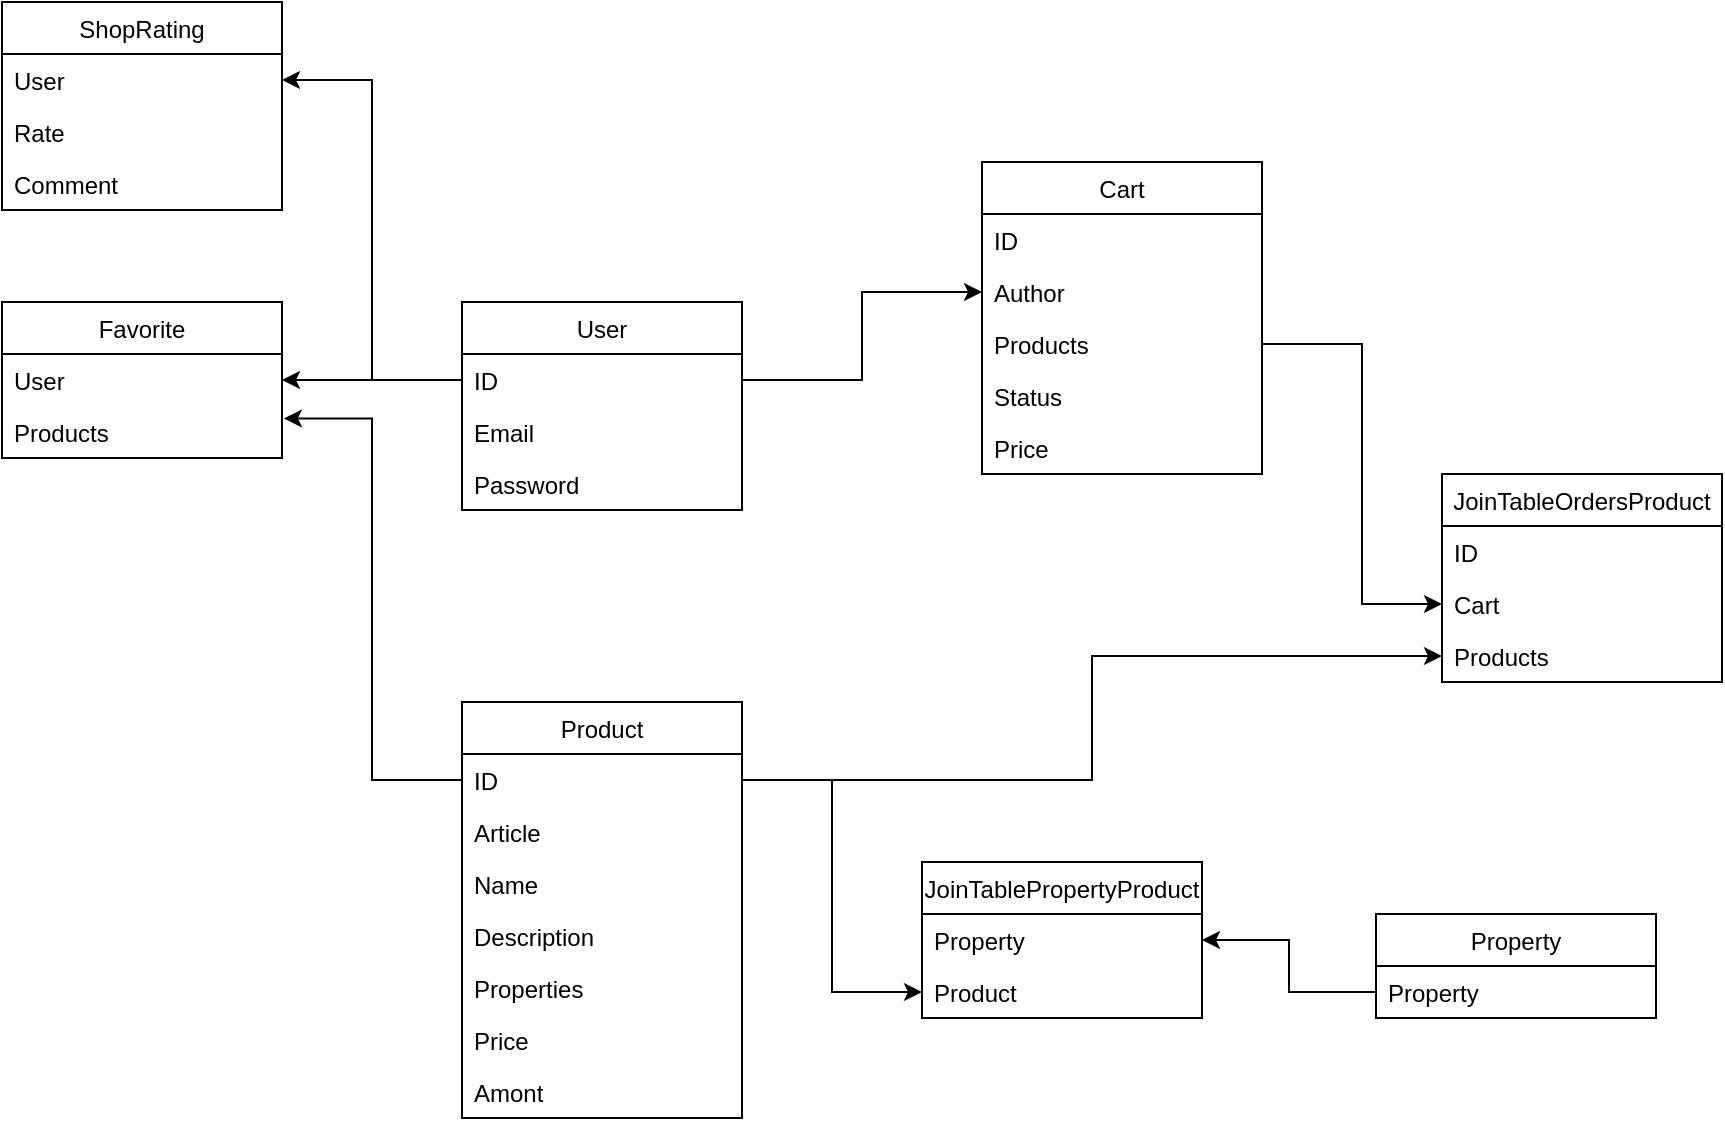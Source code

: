 <mxfile version="15.4.0" type="device"><diagram id="C5RBs43oDa-KdzZeNtuy" name="Page-1"><mxGraphModel dx="2249" dy="760" grid="1" gridSize="10" guides="1" tooltips="1" connect="1" arrows="1" fold="1" page="1" pageScale="1" pageWidth="827" pageHeight="1169" math="0" shadow="0"><root><mxCell id="WIyWlLk6GJQsqaUBKTNV-0"/><mxCell id="WIyWlLk6GJQsqaUBKTNV-1" parent="WIyWlLk6GJQsqaUBKTNV-0"/><mxCell id="MaThxi7W3gCnW3MBt-vY-0" value="User   " style="swimlane;fontStyle=0;childLayout=stackLayout;horizontal=1;startSize=26;horizontalStack=0;resizeParent=1;resizeParentMax=0;resizeLast=0;collapsible=1;marginBottom=0;" parent="WIyWlLk6GJQsqaUBKTNV-1" vertex="1"><mxGeometry x="160" y="160" width="140" height="104" as="geometry"/></mxCell><mxCell id="MaThxi7W3gCnW3MBt-vY-1" value="ID" style="text;strokeColor=none;fillColor=none;align=left;verticalAlign=top;spacingLeft=4;spacingRight=4;overflow=hidden;rotatable=0;points=[[0,0.5],[1,0.5]];portConstraint=eastwest;" parent="MaThxi7W3gCnW3MBt-vY-0" vertex="1"><mxGeometry y="26" width="140" height="26" as="geometry"/></mxCell><mxCell id="MaThxi7W3gCnW3MBt-vY-4" value="Email" style="text;strokeColor=none;fillColor=none;align=left;verticalAlign=top;spacingLeft=4;spacingRight=4;overflow=hidden;rotatable=0;points=[[0,0.5],[1,0.5]];portConstraint=eastwest;" parent="MaThxi7W3gCnW3MBt-vY-0" vertex="1"><mxGeometry y="52" width="140" height="26" as="geometry"/></mxCell><mxCell id="MaThxi7W3gCnW3MBt-vY-2" value="Password" style="text;strokeColor=none;fillColor=none;align=left;verticalAlign=top;spacingLeft=4;spacingRight=4;overflow=hidden;rotatable=0;points=[[0,0.5],[1,0.5]];portConstraint=eastwest;" parent="MaThxi7W3gCnW3MBt-vY-0" vertex="1"><mxGeometry y="78" width="140" height="26" as="geometry"/></mxCell><mxCell id="MaThxi7W3gCnW3MBt-vY-5" value="Cart" style="swimlane;fontStyle=0;childLayout=stackLayout;horizontal=1;startSize=26;horizontalStack=0;resizeParent=1;resizeParentMax=0;resizeLast=0;collapsible=1;marginBottom=0;" parent="WIyWlLk6GJQsqaUBKTNV-1" vertex="1"><mxGeometry x="420" y="90" width="140" height="156" as="geometry"/></mxCell><mxCell id="MaThxi7W3gCnW3MBt-vY-6" value="ID" style="text;strokeColor=none;fillColor=none;align=left;verticalAlign=top;spacingLeft=4;spacingRight=4;overflow=hidden;rotatable=0;points=[[0,0.5],[1,0.5]];portConstraint=eastwest;" parent="MaThxi7W3gCnW3MBt-vY-5" vertex="1"><mxGeometry y="26" width="140" height="26" as="geometry"/></mxCell><mxCell id="MaThxi7W3gCnW3MBt-vY-7" value="Author" style="text;strokeColor=none;fillColor=none;align=left;verticalAlign=top;spacingLeft=4;spacingRight=4;overflow=hidden;rotatable=0;points=[[0,0.5],[1,0.5]];portConstraint=eastwest;" parent="MaThxi7W3gCnW3MBt-vY-5" vertex="1"><mxGeometry y="52" width="140" height="26" as="geometry"/></mxCell><mxCell id="MaThxi7W3gCnW3MBt-vY-41" value="Products" style="text;strokeColor=none;fillColor=none;align=left;verticalAlign=top;spacingLeft=4;spacingRight=4;overflow=hidden;rotatable=0;points=[[0,0.5],[1,0.5]];portConstraint=eastwest;" parent="MaThxi7W3gCnW3MBt-vY-5" vertex="1"><mxGeometry y="78" width="140" height="26" as="geometry"/></mxCell><mxCell id="MaThxi7W3gCnW3MBt-vY-42" value="Status" style="text;strokeColor=none;fillColor=none;align=left;verticalAlign=top;spacingLeft=4;spacingRight=4;overflow=hidden;rotatable=0;points=[[0,0.5],[1,0.5]];portConstraint=eastwest;" parent="MaThxi7W3gCnW3MBt-vY-5" vertex="1"><mxGeometry y="104" width="140" height="26" as="geometry"/></mxCell><mxCell id="8fZ6ZAe83KjT384Tbwt4-0" value="Price" style="text;strokeColor=none;fillColor=none;align=left;verticalAlign=top;spacingLeft=4;spacingRight=4;overflow=hidden;rotatable=0;points=[[0,0.5],[1,0.5]];portConstraint=eastwest;" parent="MaThxi7W3gCnW3MBt-vY-5" vertex="1"><mxGeometry y="130" width="140" height="26" as="geometry"/></mxCell><mxCell id="MaThxi7W3gCnW3MBt-vY-9" value="Product" style="swimlane;fontStyle=0;childLayout=stackLayout;horizontal=1;startSize=26;horizontalStack=0;resizeParent=1;resizeParentMax=0;resizeLast=0;collapsible=1;marginBottom=0;" parent="WIyWlLk6GJQsqaUBKTNV-1" vertex="1"><mxGeometry x="160" y="360" width="140" height="208" as="geometry"/></mxCell><mxCell id="MaThxi7W3gCnW3MBt-vY-10" value="ID" style="text;strokeColor=none;fillColor=none;align=left;verticalAlign=top;spacingLeft=4;spacingRight=4;overflow=hidden;rotatable=0;points=[[0,0.5],[1,0.5]];portConstraint=eastwest;" parent="MaThxi7W3gCnW3MBt-vY-9" vertex="1"><mxGeometry y="26" width="140" height="26" as="geometry"/></mxCell><mxCell id="MaThxi7W3gCnW3MBt-vY-11" value="Article" style="text;strokeColor=none;fillColor=none;align=left;verticalAlign=top;spacingLeft=4;spacingRight=4;overflow=hidden;rotatable=0;points=[[0,0.5],[1,0.5]];portConstraint=eastwest;" parent="MaThxi7W3gCnW3MBt-vY-9" vertex="1"><mxGeometry y="52" width="140" height="26" as="geometry"/></mxCell><mxCell id="MaThxi7W3gCnW3MBt-vY-12" value="Name" style="text;strokeColor=none;fillColor=none;align=left;verticalAlign=top;spacingLeft=4;spacingRight=4;overflow=hidden;rotatable=0;points=[[0,0.5],[1,0.5]];portConstraint=eastwest;" parent="MaThxi7W3gCnW3MBt-vY-9" vertex="1"><mxGeometry y="78" width="140" height="26" as="geometry"/></mxCell><mxCell id="MaThxi7W3gCnW3MBt-vY-13" value="Description" style="text;strokeColor=none;fillColor=none;align=left;verticalAlign=top;spacingLeft=4;spacingRight=4;overflow=hidden;rotatable=0;points=[[0,0.5],[1,0.5]];portConstraint=eastwest;" parent="MaThxi7W3gCnW3MBt-vY-9" vertex="1"><mxGeometry y="104" width="140" height="26" as="geometry"/></mxCell><mxCell id="MaThxi7W3gCnW3MBt-vY-19" value="Properties " style="text;strokeColor=none;fillColor=none;align=left;verticalAlign=top;spacingLeft=4;spacingRight=4;overflow=hidden;rotatable=0;points=[[0,0.5],[1,0.5]];portConstraint=eastwest;" parent="MaThxi7W3gCnW3MBt-vY-9" vertex="1"><mxGeometry y="130" width="140" height="26" as="geometry"/></mxCell><mxCell id="MaThxi7W3gCnW3MBt-vY-20" value="Price" style="text;strokeColor=none;fillColor=none;align=left;verticalAlign=top;spacingLeft=4;spacingRight=4;overflow=hidden;rotatable=0;points=[[0,0.5],[1,0.5]];portConstraint=eastwest;" parent="MaThxi7W3gCnW3MBt-vY-9" vertex="1"><mxGeometry y="156" width="140" height="26" as="geometry"/></mxCell><mxCell id="MaThxi7W3gCnW3MBt-vY-21" value="Amont" style="text;strokeColor=none;fillColor=none;align=left;verticalAlign=top;spacingLeft=4;spacingRight=4;overflow=hidden;rotatable=0;points=[[0,0.5],[1,0.5]];portConstraint=eastwest;" parent="MaThxi7W3gCnW3MBt-vY-9" vertex="1"><mxGeometry y="182" width="140" height="26" as="geometry"/></mxCell><mxCell id="MaThxi7W3gCnW3MBt-vY-39" style="edgeStyle=orthogonalEdgeStyle;rounded=0;orthogonalLoop=1;jettySize=auto;html=1;" parent="WIyWlLk6GJQsqaUBKTNV-1" source="MaThxi7W3gCnW3MBt-vY-1" target="MaThxi7W3gCnW3MBt-vY-7" edge="1"><mxGeometry relative="1" as="geometry"/></mxCell><mxCell id="MaThxi7W3gCnW3MBt-vY-43" value="JoinTableOrdersProduct" style="swimlane;fontStyle=0;childLayout=stackLayout;horizontal=1;startSize=26;horizontalStack=0;resizeParent=1;resizeParentMax=0;resizeLast=0;collapsible=1;marginBottom=0;" parent="WIyWlLk6GJQsqaUBKTNV-1" vertex="1"><mxGeometry x="650" y="246" width="140" height="104" as="geometry"/></mxCell><mxCell id="iIDtldJC3Cz1k3mxZ8MX-0" value="ID" style="text;strokeColor=none;fillColor=none;align=left;verticalAlign=top;spacingLeft=4;spacingRight=4;overflow=hidden;rotatable=0;points=[[0,0.5],[1,0.5]];portConstraint=eastwest;" vertex="1" parent="MaThxi7W3gCnW3MBt-vY-43"><mxGeometry y="26" width="140" height="26" as="geometry"/></mxCell><mxCell id="MaThxi7W3gCnW3MBt-vY-44" value="Cart" style="text;strokeColor=none;fillColor=none;align=left;verticalAlign=top;spacingLeft=4;spacingRight=4;overflow=hidden;rotatable=0;points=[[0,0.5],[1,0.5]];portConstraint=eastwest;" parent="MaThxi7W3gCnW3MBt-vY-43" vertex="1"><mxGeometry y="52" width="140" height="26" as="geometry"/></mxCell><mxCell id="MaThxi7W3gCnW3MBt-vY-45" value="Products" style="text;strokeColor=none;fillColor=none;align=left;verticalAlign=top;spacingLeft=4;spacingRight=4;overflow=hidden;rotatable=0;points=[[0,0.5],[1,0.5]];portConstraint=eastwest;" parent="MaThxi7W3gCnW3MBt-vY-43" vertex="1"><mxGeometry y="78" width="140" height="26" as="geometry"/></mxCell><mxCell id="MaThxi7W3gCnW3MBt-vY-46" style="edgeStyle=orthogonalEdgeStyle;rounded=0;orthogonalLoop=1;jettySize=auto;html=1;" parent="WIyWlLk6GJQsqaUBKTNV-1" source="MaThxi7W3gCnW3MBt-vY-10" target="MaThxi7W3gCnW3MBt-vY-45" edge="1"><mxGeometry relative="1" as="geometry"/></mxCell><mxCell id="MaThxi7W3gCnW3MBt-vY-48" value="Favorite" style="swimlane;fontStyle=0;childLayout=stackLayout;horizontal=1;startSize=26;horizontalStack=0;resizeParent=1;resizeParentMax=0;resizeLast=0;collapsible=1;marginBottom=0;" parent="WIyWlLk6GJQsqaUBKTNV-1" vertex="1"><mxGeometry x="-70" y="160" width="140" height="78" as="geometry"/></mxCell><mxCell id="MaThxi7W3gCnW3MBt-vY-49" value="User" style="text;strokeColor=none;fillColor=none;align=left;verticalAlign=top;spacingLeft=4;spacingRight=4;overflow=hidden;rotatable=0;points=[[0,0.5],[1,0.5]];portConstraint=eastwest;" parent="MaThxi7W3gCnW3MBt-vY-48" vertex="1"><mxGeometry y="26" width="140" height="26" as="geometry"/></mxCell><mxCell id="MaThxi7W3gCnW3MBt-vY-50" value="Products" style="text;strokeColor=none;fillColor=none;align=left;verticalAlign=top;spacingLeft=4;spacingRight=4;overflow=hidden;rotatable=0;points=[[0,0.5],[1,0.5]];portConstraint=eastwest;" parent="MaThxi7W3gCnW3MBt-vY-48" vertex="1"><mxGeometry y="52" width="140" height="26" as="geometry"/></mxCell><mxCell id="MaThxi7W3gCnW3MBt-vY-51" style="edgeStyle=orthogonalEdgeStyle;rounded=0;orthogonalLoop=1;jettySize=auto;html=1;" parent="WIyWlLk6GJQsqaUBKTNV-1" source="MaThxi7W3gCnW3MBt-vY-1" target="MaThxi7W3gCnW3MBt-vY-49" edge="1"><mxGeometry relative="1" as="geometry"/></mxCell><mxCell id="MaThxi7W3gCnW3MBt-vY-52" style="edgeStyle=orthogonalEdgeStyle;rounded=0;orthogonalLoop=1;jettySize=auto;html=1;entryX=1.007;entryY=0.239;entryDx=0;entryDy=0;entryPerimeter=0;" parent="WIyWlLk6GJQsqaUBKTNV-1" source="MaThxi7W3gCnW3MBt-vY-10" target="MaThxi7W3gCnW3MBt-vY-50" edge="1"><mxGeometry relative="1" as="geometry"/></mxCell><mxCell id="MaThxi7W3gCnW3MBt-vY-54" value="ShopRating" style="swimlane;fontStyle=0;childLayout=stackLayout;horizontal=1;startSize=26;horizontalStack=0;resizeParent=1;resizeParentMax=0;resizeLast=0;collapsible=1;marginBottom=0;" parent="WIyWlLk6GJQsqaUBKTNV-1" vertex="1"><mxGeometry x="-70" y="10" width="140" height="104" as="geometry"/></mxCell><mxCell id="MaThxi7W3gCnW3MBt-vY-55" value="User" style="text;strokeColor=none;fillColor=none;align=left;verticalAlign=top;spacingLeft=4;spacingRight=4;overflow=hidden;rotatable=0;points=[[0,0.5],[1,0.5]];portConstraint=eastwest;" parent="MaThxi7W3gCnW3MBt-vY-54" vertex="1"><mxGeometry y="26" width="140" height="26" as="geometry"/></mxCell><mxCell id="MaThxi7W3gCnW3MBt-vY-56" value="Rate" style="text;strokeColor=none;fillColor=none;align=left;verticalAlign=top;spacingLeft=4;spacingRight=4;overflow=hidden;rotatable=0;points=[[0,0.5],[1,0.5]];portConstraint=eastwest;" parent="MaThxi7W3gCnW3MBt-vY-54" vertex="1"><mxGeometry y="52" width="140" height="26" as="geometry"/></mxCell><mxCell id="MaThxi7W3gCnW3MBt-vY-58" value="Comment" style="text;strokeColor=none;fillColor=none;align=left;verticalAlign=top;spacingLeft=4;spacingRight=4;overflow=hidden;rotatable=0;points=[[0,0.5],[1,0.5]];portConstraint=eastwest;" parent="MaThxi7W3gCnW3MBt-vY-54" vertex="1"><mxGeometry y="78" width="140" height="26" as="geometry"/></mxCell><mxCell id="MaThxi7W3gCnW3MBt-vY-57" style="edgeStyle=orthogonalEdgeStyle;rounded=0;orthogonalLoop=1;jettySize=auto;html=1;" parent="WIyWlLk6GJQsqaUBKTNV-1" source="MaThxi7W3gCnW3MBt-vY-1" target="MaThxi7W3gCnW3MBt-vY-55" edge="1"><mxGeometry relative="1" as="geometry"/></mxCell><mxCell id="ltFJup-ZkCabh6F2Sx5k-0" value="Property" style="swimlane;fontStyle=0;childLayout=stackLayout;horizontal=1;startSize=26;horizontalStack=0;resizeParent=1;resizeParentMax=0;resizeLast=0;collapsible=1;marginBottom=0;" parent="WIyWlLk6GJQsqaUBKTNV-1" vertex="1"><mxGeometry x="617" y="466" width="140" height="52" as="geometry"/></mxCell><mxCell id="ltFJup-ZkCabh6F2Sx5k-2" value="Property" style="text;strokeColor=none;fillColor=none;align=left;verticalAlign=top;spacingLeft=4;spacingRight=4;overflow=hidden;rotatable=0;points=[[0,0.5],[1,0.5]];portConstraint=eastwest;" parent="ltFJup-ZkCabh6F2Sx5k-0" vertex="1"><mxGeometry y="26" width="140" height="26" as="geometry"/></mxCell><mxCell id="ltFJup-ZkCabh6F2Sx5k-7" value="JoinTablePropertyProduct" style="swimlane;fontStyle=0;childLayout=stackLayout;horizontal=1;startSize=26;horizontalStack=0;resizeParent=1;resizeParentMax=0;resizeLast=0;collapsible=1;marginBottom=0;" parent="WIyWlLk6GJQsqaUBKTNV-1" vertex="1"><mxGeometry x="390" y="440" width="140" height="78" as="geometry"/></mxCell><mxCell id="ltFJup-ZkCabh6F2Sx5k-8" value="Property" style="text;strokeColor=none;fillColor=none;align=left;verticalAlign=top;spacingLeft=4;spacingRight=4;overflow=hidden;rotatable=0;points=[[0,0.5],[1,0.5]];portConstraint=eastwest;" parent="ltFJup-ZkCabh6F2Sx5k-7" vertex="1"><mxGeometry y="26" width="140" height="26" as="geometry"/></mxCell><mxCell id="ltFJup-ZkCabh6F2Sx5k-11" value="Product" style="text;strokeColor=none;fillColor=none;align=left;verticalAlign=top;spacingLeft=4;spacingRight=4;overflow=hidden;rotatable=0;points=[[0,0.5],[1,0.5]];portConstraint=eastwest;" parent="ltFJup-ZkCabh6F2Sx5k-7" vertex="1"><mxGeometry y="52" width="140" height="26" as="geometry"/></mxCell><mxCell id="ltFJup-ZkCabh6F2Sx5k-12" style="edgeStyle=orthogonalEdgeStyle;rounded=0;orthogonalLoop=1;jettySize=auto;html=1;" parent="WIyWlLk6GJQsqaUBKTNV-1" source="ltFJup-ZkCabh6F2Sx5k-2" target="ltFJup-ZkCabh6F2Sx5k-8" edge="1"><mxGeometry relative="1" as="geometry"/></mxCell><mxCell id="ltFJup-ZkCabh6F2Sx5k-13" style="edgeStyle=orthogonalEdgeStyle;rounded=0;orthogonalLoop=1;jettySize=auto;html=1;" parent="WIyWlLk6GJQsqaUBKTNV-1" source="MaThxi7W3gCnW3MBt-vY-10" target="ltFJup-ZkCabh6F2Sx5k-11" edge="1"><mxGeometry relative="1" as="geometry"/></mxCell><mxCell id="8fZ6ZAe83KjT384Tbwt4-1" style="edgeStyle=orthogonalEdgeStyle;rounded=0;orthogonalLoop=1;jettySize=auto;html=1;entryX=0;entryY=0.5;entryDx=0;entryDy=0;" parent="WIyWlLk6GJQsqaUBKTNV-1" source="MaThxi7W3gCnW3MBt-vY-41" edge="1" target="MaThxi7W3gCnW3MBt-vY-44"><mxGeometry relative="1" as="geometry"><mxPoint x="650" y="303" as="targetPoint"/><Array as="points"><mxPoint x="610" y="181"/><mxPoint x="610" y="311"/></Array></mxGeometry></mxCell></root></mxGraphModel></diagram></mxfile>